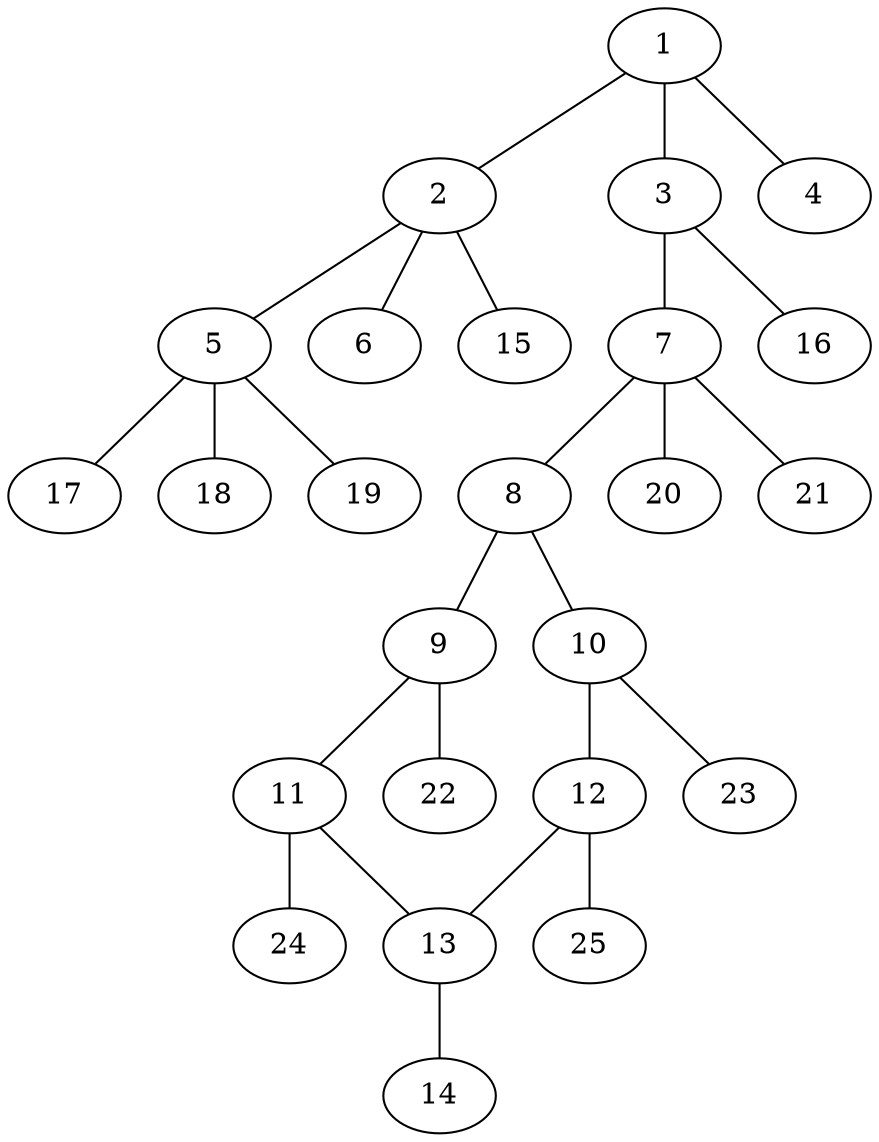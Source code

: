 graph molecule_993 {
	1	 [chem=C];
	2	 [chem=C];
	1 -- 2	 [valence=1];
	3	 [chem=N];
	1 -- 3	 [valence=1];
	4	 [chem=O];
	1 -- 4	 [valence=2];
	5	 [chem=C];
	2 -- 5	 [valence=1];
	6	 [chem=Br];
	2 -- 6	 [valence=1];
	15	 [chem=H];
	2 -- 15	 [valence=1];
	7	 [chem=C];
	3 -- 7	 [valence=1];
	16	 [chem=H];
	3 -- 16	 [valence=1];
	17	 [chem=H];
	5 -- 17	 [valence=1];
	18	 [chem=H];
	5 -- 18	 [valence=1];
	19	 [chem=H];
	5 -- 19	 [valence=1];
	8	 [chem=C];
	7 -- 8	 [valence=1];
	20	 [chem=H];
	7 -- 20	 [valence=1];
	21	 [chem=H];
	7 -- 21	 [valence=1];
	9	 [chem=C];
	8 -- 9	 [valence=1];
	10	 [chem=C];
	8 -- 10	 [valence=2];
	11	 [chem=C];
	9 -- 11	 [valence=2];
	22	 [chem=H];
	9 -- 22	 [valence=1];
	12	 [chem=C];
	10 -- 12	 [valence=1];
	23	 [chem=H];
	10 -- 23	 [valence=1];
	13	 [chem=C];
	11 -- 13	 [valence=1];
	24	 [chem=H];
	11 -- 24	 [valence=1];
	12 -- 13	 [valence=2];
	25	 [chem=H];
	12 -- 25	 [valence=1];
	14	 [chem=Cl];
	13 -- 14	 [valence=1];
}
